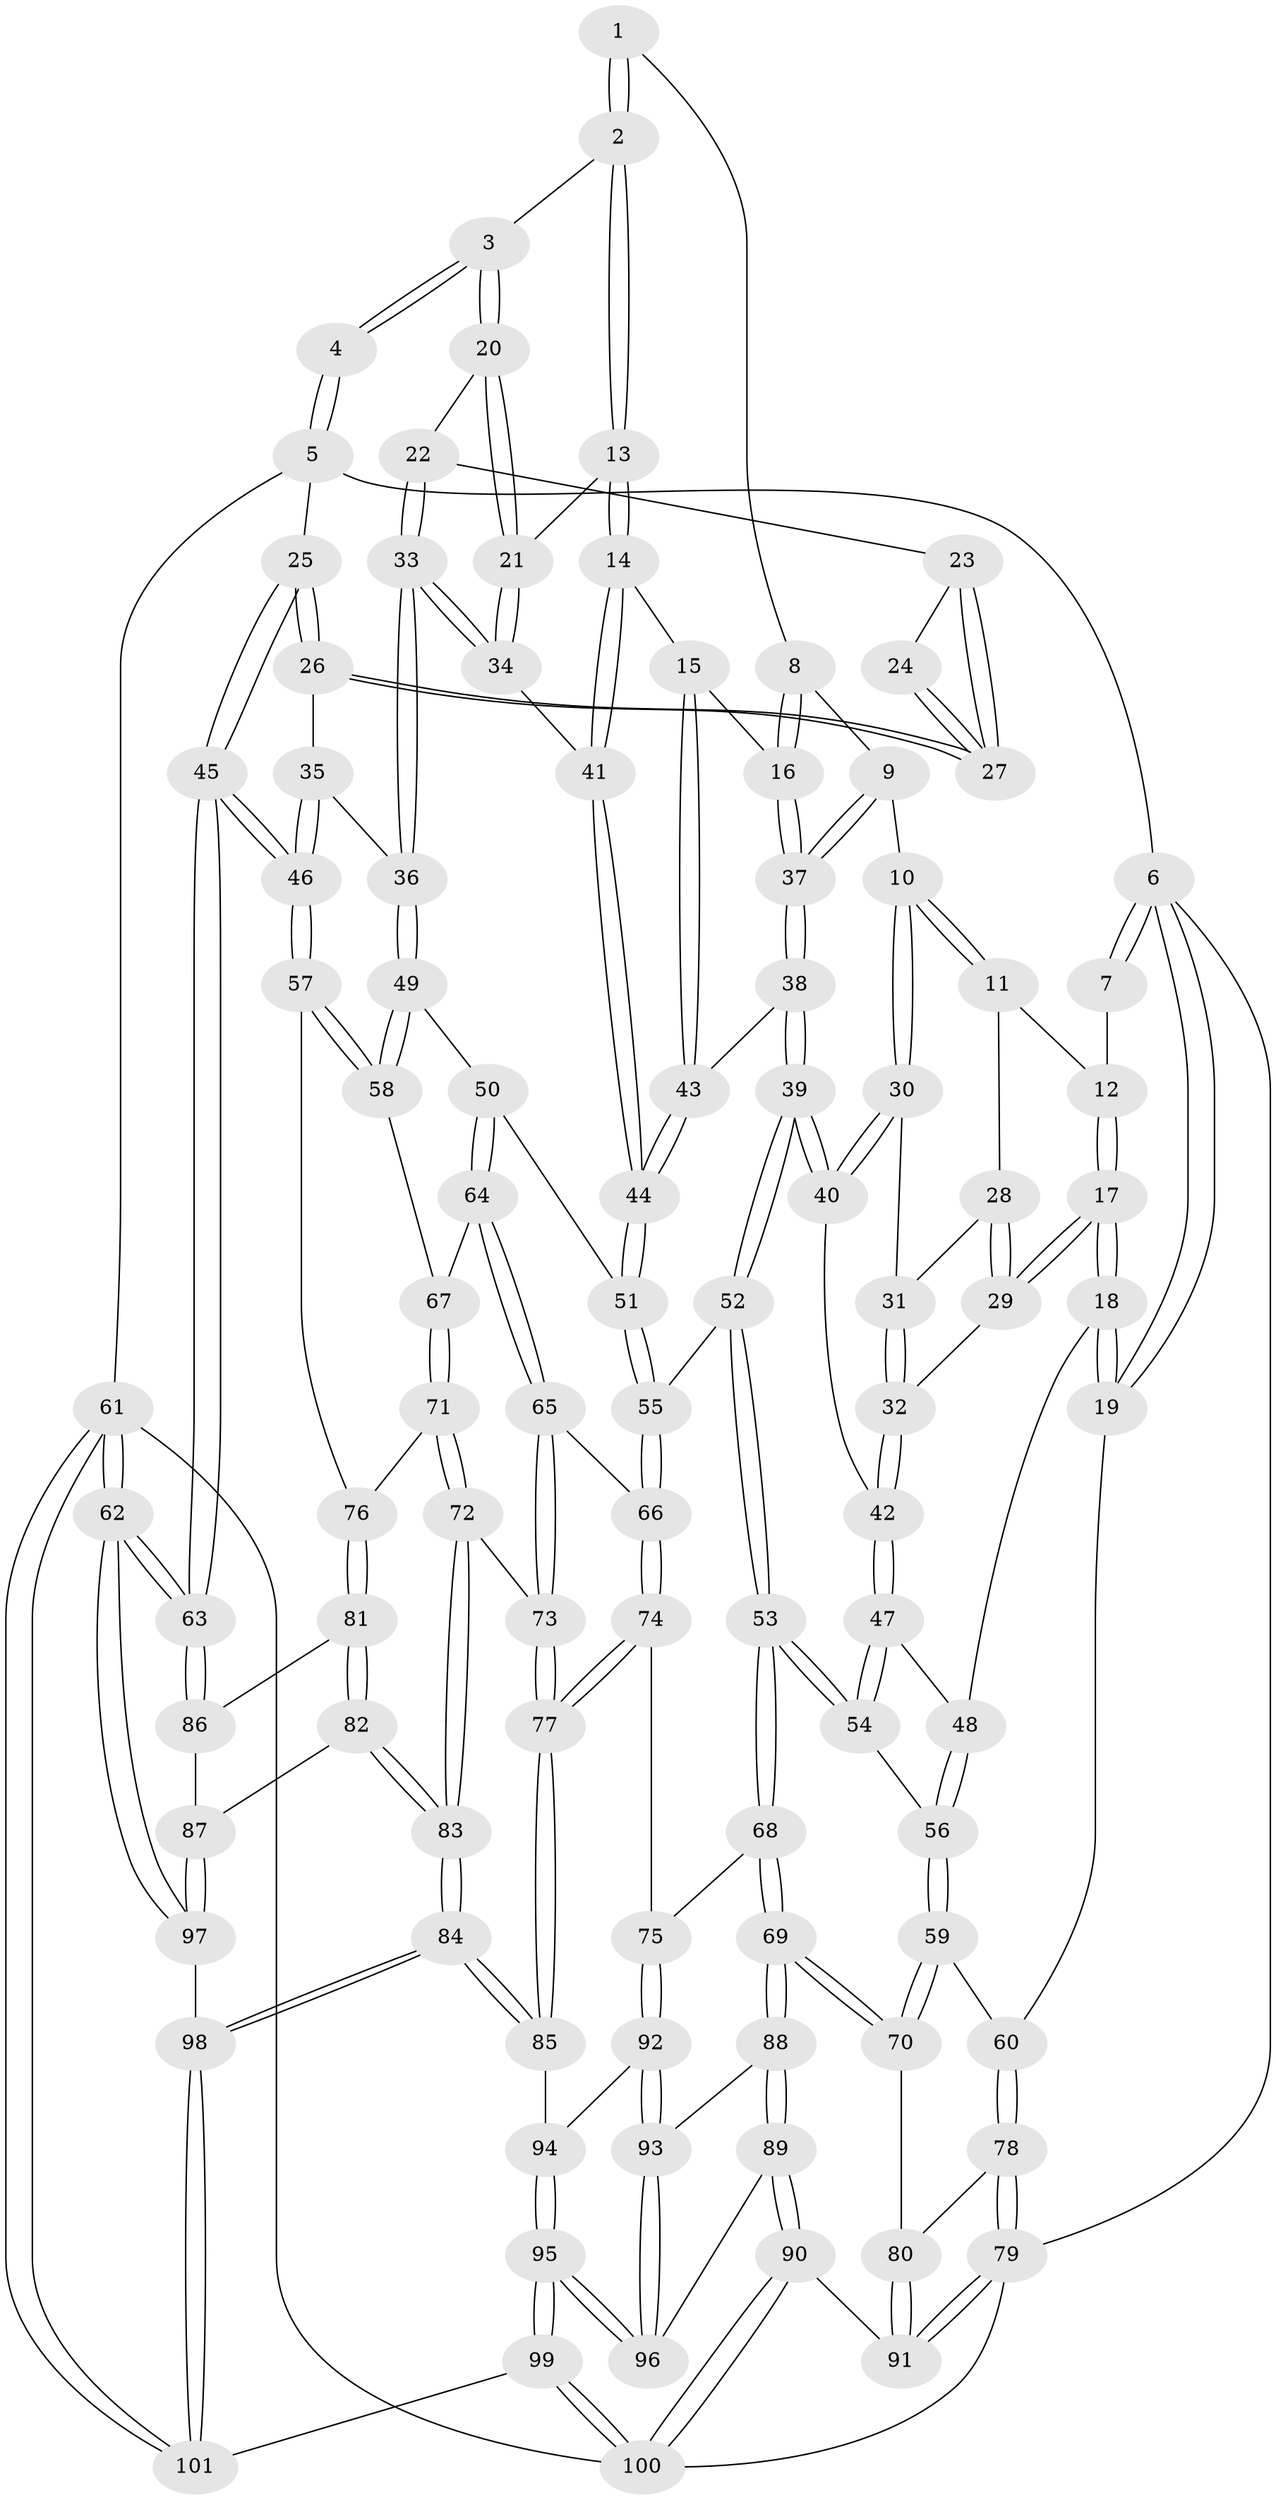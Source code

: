 // coarse degree distribution, {3: 0.05714285714285714, 5: 0.45714285714285713, 6: 0.12857142857142856, 4: 0.34285714285714286, 2: 0.014285714285714285}
// Generated by graph-tools (version 1.1) at 2025/52/02/27/25 19:52:40]
// undirected, 101 vertices, 249 edges
graph export_dot {
graph [start="1"]
  node [color=gray90,style=filled];
  1 [pos="+0.39314474287264534+0"];
  2 [pos="+0.7101170593259128+0"];
  3 [pos="+0.8511628470531848+0"];
  4 [pos="+1+0"];
  5 [pos="+1+0"];
  6 [pos="+0+0"];
  7 [pos="+0.0658153592464387+0"];
  8 [pos="+0.3931375500951414+0"];
  9 [pos="+0.3364057422808866+0.08645460186150689"];
  10 [pos="+0.31661681524731156+0.10421741950727242"];
  11 [pos="+0.1544287916226691+0.06146620391596824"];
  12 [pos="+0.09802902462466698+0"];
  13 [pos="+0.6696046120019739+0.07786202570317086"];
  14 [pos="+0.5730915302018873+0.15290947858488196"];
  15 [pos="+0.5447519497196015+0.16224024399032572"];
  16 [pos="+0.5265149321893816+0.1601010435396453"];
  17 [pos="+0.004524349709407276+0.23957843198348408"];
  18 [pos="+0+0.26459495423731105"];
  19 [pos="+0+0.307901417348407"];
  20 [pos="+0.8207698505098114+0.12205546015219694"];
  21 [pos="+0.6945154621418537+0.10369631820510357"];
  22 [pos="+0.8271847180874737+0.12779365483598346"];
  23 [pos="+0.8398146559973578+0.1313529933960356"];
  24 [pos="+0.9026444699114192+0.04034963916154504"];
  25 [pos="+1+0"];
  26 [pos="+0.9176136271846147+0.2045825334157879"];
  27 [pos="+0.9010139982087171+0.18044405627733784"];
  28 [pos="+0.1492527919157904+0.09213152461580729"];
  29 [pos="+0.07702801307533833+0.20429581308343642"];
  30 [pos="+0.3015967362503941+0.13523186575733775"];
  31 [pos="+0.20068877604036994+0.13830157403621954"];
  32 [pos="+0.20679103794172463+0.2248575239673401"];
  33 [pos="+0.7604468146000858+0.24294515236593953"];
  34 [pos="+0.7539262625898889+0.24010570896210343"];
  35 [pos="+0.9123551700270326+0.21538094327860396"];
  36 [pos="+0.8291419655902196+0.29418252958134533"];
  37 [pos="+0.46862999138141814+0.1838776774468431"];
  38 [pos="+0.4326619636616989+0.2464712948354415"];
  39 [pos="+0.36847597936673077+0.32272318748952766"];
  40 [pos="+0.27893727386535133+0.2515588640734154"];
  41 [pos="+0.6758832493812866+0.2705665887351773"];
  42 [pos="+0.26182623152046003+0.2526316358657333"];
  43 [pos="+0.5779696213590105+0.32401038279106137"];
  44 [pos="+0.6020721272354789+0.3796334205327241"];
  45 [pos="+1+0.5291680331126772"];
  46 [pos="+1+0.5288561872823463"];
  47 [pos="+0.1876220545285853+0.3252165773138149"];
  48 [pos="+0.10788822647777946+0.3324084414830932"];
  49 [pos="+0.8374350244770866+0.40842979893589093"];
  50 [pos="+0.802051164762904+0.4250691580860104"];
  51 [pos="+0.6001374030532564+0.3993780665038507"];
  52 [pos="+0.3950763492372491+0.46969726047942584"];
  53 [pos="+0.37649792031351426+0.4989645930600928"];
  54 [pos="+0.25283205999096836+0.4829239210558466"];
  55 [pos="+0.5746500487666976+0.42336102721681373"];
  56 [pos="+0.17838067202233351+0.49260169899286654"];
  57 [pos="+1+0.5307810444100358"];
  58 [pos="+1+0.4999817255918929"];
  59 [pos="+0.09568316616471104+0.5366705825421341"];
  60 [pos="+0+0.4637391614459645"];
  61 [pos="+1+1"];
  62 [pos="+1+1"];
  63 [pos="+1+0.6733660400832356"];
  64 [pos="+0.7431017934425546+0.5652381746528194"];
  65 [pos="+0.6967912019057511+0.6160196135768123"];
  66 [pos="+0.6716721044647468+0.6119761301367161"];
  67 [pos="+0.825486085429758+0.586573296999488"];
  68 [pos="+0.3922553927029321+0.6365236820948947"];
  69 [pos="+0.18935786389650225+0.7446661685019804"];
  70 [pos="+0.14176872351193293+0.7228234971823692"];
  71 [pos="+0.8375798458093221+0.6835706116817013"];
  72 [pos="+0.7791297063180165+0.695397542216095"];
  73 [pos="+0.7508532973895666+0.6912589260960388"];
  74 [pos="+0.523019573588275+0.6915323853569023"];
  75 [pos="+0.43348266084455234+0.6797342996399675"];
  76 [pos="+0.9023340374134761+0.6854644816769411"];
  77 [pos="+0.6696464086699115+0.8591766456451423"];
  78 [pos="+0+0.6153816076741422"];
  79 [pos="+0+0.8811290794220445"];
  80 [pos="+0.12915433861423983+0.7265658711334261"];
  81 [pos="+0.9001519407535609+0.7616628158900004"];
  82 [pos="+0.8612315871353243+0.8609877108708829"];
  83 [pos="+0.853746946885084+0.8650209586318558"];
  84 [pos="+0.70759714982231+1"];
  85 [pos="+0.679632345269011+0.9185837732918598"];
  86 [pos="+0.9846758939223381+0.7960572185336726"];
  87 [pos="+0.9305739779673167+0.8663240513006826"];
  88 [pos="+0.19250075013884624+0.7654902030168427"];
  89 [pos="+0.16999290461259892+0.9267691543088685"];
  90 [pos="+0.14653328865000648+0.9534764161248496"];
  91 [pos="+0+0.8495149000338561"];
  92 [pos="+0.43038744817128627+0.7240053090643479"];
  93 [pos="+0.38135755666123355+0.9113347369488827"];
  94 [pos="+0.5105466360047524+0.8383498784378666"];
  95 [pos="+0.45531041189148935+1"];
  96 [pos="+0.3824912048756633+0.9360997903095463"];
  97 [pos="+1+0.940228580885948"];
  98 [pos="+0.7064920368219737+1"];
  99 [pos="+0.4971015636068355+1"];
  100 [pos="+0.07084173077942875+1"];
  101 [pos="+0.6685830439733872+1"];
  1 -- 2;
  1 -- 2;
  1 -- 8;
  2 -- 3;
  2 -- 13;
  2 -- 13;
  3 -- 4;
  3 -- 4;
  3 -- 20;
  3 -- 20;
  4 -- 5;
  4 -- 5;
  5 -- 6;
  5 -- 25;
  5 -- 61;
  6 -- 7;
  6 -- 7;
  6 -- 19;
  6 -- 19;
  6 -- 79;
  7 -- 12;
  8 -- 9;
  8 -- 16;
  8 -- 16;
  9 -- 10;
  9 -- 37;
  9 -- 37;
  10 -- 11;
  10 -- 11;
  10 -- 30;
  10 -- 30;
  11 -- 12;
  11 -- 28;
  12 -- 17;
  12 -- 17;
  13 -- 14;
  13 -- 14;
  13 -- 21;
  14 -- 15;
  14 -- 41;
  14 -- 41;
  15 -- 16;
  15 -- 43;
  15 -- 43;
  16 -- 37;
  16 -- 37;
  17 -- 18;
  17 -- 18;
  17 -- 29;
  17 -- 29;
  18 -- 19;
  18 -- 19;
  18 -- 48;
  19 -- 60;
  20 -- 21;
  20 -- 21;
  20 -- 22;
  21 -- 34;
  21 -- 34;
  22 -- 23;
  22 -- 33;
  22 -- 33;
  23 -- 24;
  23 -- 27;
  23 -- 27;
  24 -- 27;
  24 -- 27;
  25 -- 26;
  25 -- 26;
  25 -- 45;
  25 -- 45;
  26 -- 27;
  26 -- 27;
  26 -- 35;
  28 -- 29;
  28 -- 29;
  28 -- 31;
  29 -- 32;
  30 -- 31;
  30 -- 40;
  30 -- 40;
  31 -- 32;
  31 -- 32;
  32 -- 42;
  32 -- 42;
  33 -- 34;
  33 -- 34;
  33 -- 36;
  33 -- 36;
  34 -- 41;
  35 -- 36;
  35 -- 46;
  35 -- 46;
  36 -- 49;
  36 -- 49;
  37 -- 38;
  37 -- 38;
  38 -- 39;
  38 -- 39;
  38 -- 43;
  39 -- 40;
  39 -- 40;
  39 -- 52;
  39 -- 52;
  40 -- 42;
  41 -- 44;
  41 -- 44;
  42 -- 47;
  42 -- 47;
  43 -- 44;
  43 -- 44;
  44 -- 51;
  44 -- 51;
  45 -- 46;
  45 -- 46;
  45 -- 63;
  45 -- 63;
  46 -- 57;
  46 -- 57;
  47 -- 48;
  47 -- 54;
  47 -- 54;
  48 -- 56;
  48 -- 56;
  49 -- 50;
  49 -- 58;
  49 -- 58;
  50 -- 51;
  50 -- 64;
  50 -- 64;
  51 -- 55;
  51 -- 55;
  52 -- 53;
  52 -- 53;
  52 -- 55;
  53 -- 54;
  53 -- 54;
  53 -- 68;
  53 -- 68;
  54 -- 56;
  55 -- 66;
  55 -- 66;
  56 -- 59;
  56 -- 59;
  57 -- 58;
  57 -- 58;
  57 -- 76;
  58 -- 67;
  59 -- 60;
  59 -- 70;
  59 -- 70;
  60 -- 78;
  60 -- 78;
  61 -- 62;
  61 -- 62;
  61 -- 101;
  61 -- 101;
  61 -- 100;
  62 -- 63;
  62 -- 63;
  62 -- 97;
  62 -- 97;
  63 -- 86;
  63 -- 86;
  64 -- 65;
  64 -- 65;
  64 -- 67;
  65 -- 66;
  65 -- 73;
  65 -- 73;
  66 -- 74;
  66 -- 74;
  67 -- 71;
  67 -- 71;
  68 -- 69;
  68 -- 69;
  68 -- 75;
  69 -- 70;
  69 -- 70;
  69 -- 88;
  69 -- 88;
  70 -- 80;
  71 -- 72;
  71 -- 72;
  71 -- 76;
  72 -- 73;
  72 -- 83;
  72 -- 83;
  73 -- 77;
  73 -- 77;
  74 -- 75;
  74 -- 77;
  74 -- 77;
  75 -- 92;
  75 -- 92;
  76 -- 81;
  76 -- 81;
  77 -- 85;
  77 -- 85;
  78 -- 79;
  78 -- 79;
  78 -- 80;
  79 -- 91;
  79 -- 91;
  79 -- 100;
  80 -- 91;
  80 -- 91;
  81 -- 82;
  81 -- 82;
  81 -- 86;
  82 -- 83;
  82 -- 83;
  82 -- 87;
  83 -- 84;
  83 -- 84;
  84 -- 85;
  84 -- 85;
  84 -- 98;
  84 -- 98;
  85 -- 94;
  86 -- 87;
  87 -- 97;
  87 -- 97;
  88 -- 89;
  88 -- 89;
  88 -- 93;
  89 -- 90;
  89 -- 90;
  89 -- 96;
  90 -- 91;
  90 -- 100;
  90 -- 100;
  92 -- 93;
  92 -- 93;
  92 -- 94;
  93 -- 96;
  93 -- 96;
  94 -- 95;
  94 -- 95;
  95 -- 96;
  95 -- 96;
  95 -- 99;
  95 -- 99;
  97 -- 98;
  98 -- 101;
  98 -- 101;
  99 -- 100;
  99 -- 100;
  99 -- 101;
}
